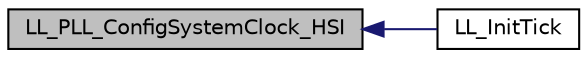 digraph "LL_PLL_ConfigSystemClock_HSI"
{
  edge [fontname="Helvetica",fontsize="10",labelfontname="Helvetica",labelfontsize="10"];
  node [fontname="Helvetica",fontsize="10",shape=record];
  rankdir="LR";
  Node4 [label="LL_PLL_ConfigSystemClock_HSI",height=0.2,width=0.4,color="black", fillcolor="grey75", style="filled", fontcolor="black"];
  Node4 -> Node5 [dir="back",color="midnightblue",fontsize="10",style="solid",fontname="Helvetica"];
  Node5 [label="LL_InitTick",height=0.2,width=0.4,color="black", fillcolor="white", style="filled",URL="$group___u_t_i_l_s___l_l___e_f___d_e_l_a_y.html#ga170d1d651b46544daf571fb6b4e3b850",tooltip="This function configures the Cortex-M SysTick source of the time base. "];
}
